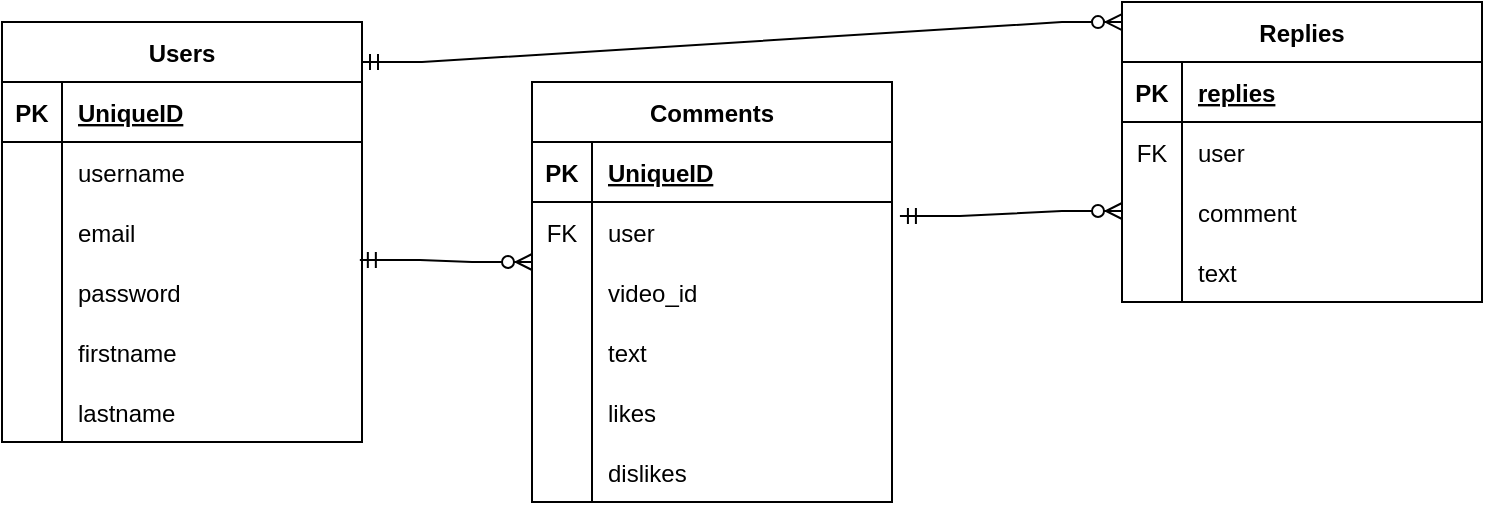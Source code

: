 <mxfile version="20.8.16" type="device"><diagram id="R2lEEEUBdFMjLlhIrx00" name="Page-1"><mxGraphModel dx="882" dy="587" grid="1" gridSize="10" guides="1" tooltips="1" connect="1" arrows="1" fold="1" page="1" pageScale="1" pageWidth="850" pageHeight="1100" math="0" shadow="0" extFonts="Permanent Marker^https://fonts.googleapis.com/css?family=Permanent+Marker"><root><mxCell id="0"/><mxCell id="1" parent="0"/><mxCell id="QvR2KxGY77P655s5wqpy-1" value="Comments" style="shape=table;startSize=30;container=1;collapsible=1;childLayout=tableLayout;fixedRows=1;rowLines=0;fontStyle=1;align=center;resizeLast=1;" vertex="1" parent="1"><mxGeometry x="335" y="260" width="180" height="210" as="geometry"/></mxCell><mxCell id="QvR2KxGY77P655s5wqpy-2" value="" style="shape=tableRow;horizontal=0;startSize=0;swimlaneHead=0;swimlaneBody=0;fillColor=none;collapsible=0;dropTarget=0;points=[[0,0.5],[1,0.5]];portConstraint=eastwest;top=0;left=0;right=0;bottom=1;" vertex="1" parent="QvR2KxGY77P655s5wqpy-1"><mxGeometry y="30" width="180" height="30" as="geometry"/></mxCell><mxCell id="QvR2KxGY77P655s5wqpy-3" value="PK" style="shape=partialRectangle;connectable=0;fillColor=none;top=0;left=0;bottom=0;right=0;fontStyle=1;overflow=hidden;" vertex="1" parent="QvR2KxGY77P655s5wqpy-2"><mxGeometry width="30" height="30" as="geometry"><mxRectangle width="30" height="30" as="alternateBounds"/></mxGeometry></mxCell><mxCell id="QvR2KxGY77P655s5wqpy-4" value="UniqueID" style="shape=partialRectangle;connectable=0;fillColor=none;top=0;left=0;bottom=0;right=0;align=left;spacingLeft=6;fontStyle=5;overflow=hidden;" vertex="1" parent="QvR2KxGY77P655s5wqpy-2"><mxGeometry x="30" width="150" height="30" as="geometry"><mxRectangle width="150" height="30" as="alternateBounds"/></mxGeometry></mxCell><mxCell id="QvR2KxGY77P655s5wqpy-5" value="" style="shape=tableRow;horizontal=0;startSize=0;swimlaneHead=0;swimlaneBody=0;fillColor=none;collapsible=0;dropTarget=0;points=[[0,0.5],[1,0.5]];portConstraint=eastwest;top=0;left=0;right=0;bottom=0;" vertex="1" parent="QvR2KxGY77P655s5wqpy-1"><mxGeometry y="60" width="180" height="30" as="geometry"/></mxCell><mxCell id="QvR2KxGY77P655s5wqpy-6" value="FK" style="shape=partialRectangle;connectable=0;fillColor=none;top=0;left=0;bottom=0;right=0;editable=1;overflow=hidden;" vertex="1" parent="QvR2KxGY77P655s5wqpy-5"><mxGeometry width="30" height="30" as="geometry"><mxRectangle width="30" height="30" as="alternateBounds"/></mxGeometry></mxCell><mxCell id="QvR2KxGY77P655s5wqpy-7" value="user" style="shape=partialRectangle;connectable=0;fillColor=none;top=0;left=0;bottom=0;right=0;align=left;spacingLeft=6;overflow=hidden;" vertex="1" parent="QvR2KxGY77P655s5wqpy-5"><mxGeometry x="30" width="150" height="30" as="geometry"><mxRectangle width="150" height="30" as="alternateBounds"/></mxGeometry></mxCell><mxCell id="QvR2KxGY77P655s5wqpy-8" value="" style="shape=tableRow;horizontal=0;startSize=0;swimlaneHead=0;swimlaneBody=0;fillColor=none;collapsible=0;dropTarget=0;points=[[0,0.5],[1,0.5]];portConstraint=eastwest;top=0;left=0;right=0;bottom=0;" vertex="1" parent="QvR2KxGY77P655s5wqpy-1"><mxGeometry y="90" width="180" height="30" as="geometry"/></mxCell><mxCell id="QvR2KxGY77P655s5wqpy-9" value="" style="shape=partialRectangle;connectable=0;fillColor=none;top=0;left=0;bottom=0;right=0;editable=1;overflow=hidden;" vertex="1" parent="QvR2KxGY77P655s5wqpy-8"><mxGeometry width="30" height="30" as="geometry"><mxRectangle width="30" height="30" as="alternateBounds"/></mxGeometry></mxCell><mxCell id="QvR2KxGY77P655s5wqpy-10" value="video_id" style="shape=partialRectangle;connectable=0;fillColor=none;top=0;left=0;bottom=0;right=0;align=left;spacingLeft=6;overflow=hidden;" vertex="1" parent="QvR2KxGY77P655s5wqpy-8"><mxGeometry x="30" width="150" height="30" as="geometry"><mxRectangle width="150" height="30" as="alternateBounds"/></mxGeometry></mxCell><mxCell id="QvR2KxGY77P655s5wqpy-11" value="" style="shape=tableRow;horizontal=0;startSize=0;swimlaneHead=0;swimlaneBody=0;fillColor=none;collapsible=0;dropTarget=0;points=[[0,0.5],[1,0.5]];portConstraint=eastwest;top=0;left=0;right=0;bottom=0;" vertex="1" parent="QvR2KxGY77P655s5wqpy-1"><mxGeometry y="120" width="180" height="30" as="geometry"/></mxCell><mxCell id="QvR2KxGY77P655s5wqpy-12" value="" style="shape=partialRectangle;connectable=0;fillColor=none;top=0;left=0;bottom=0;right=0;editable=1;overflow=hidden;" vertex="1" parent="QvR2KxGY77P655s5wqpy-11"><mxGeometry width="30" height="30" as="geometry"><mxRectangle width="30" height="30" as="alternateBounds"/></mxGeometry></mxCell><mxCell id="QvR2KxGY77P655s5wqpy-13" value="text" style="shape=partialRectangle;connectable=0;fillColor=none;top=0;left=0;bottom=0;right=0;align=left;spacingLeft=6;overflow=hidden;" vertex="1" parent="QvR2KxGY77P655s5wqpy-11"><mxGeometry x="30" width="150" height="30" as="geometry"><mxRectangle width="150" height="30" as="alternateBounds"/></mxGeometry></mxCell><mxCell id="QvR2KxGY77P655s5wqpy-49" value="" style="shape=tableRow;horizontal=0;startSize=0;swimlaneHead=0;swimlaneBody=0;fillColor=none;collapsible=0;dropTarget=0;points=[[0,0.5],[1,0.5]];portConstraint=eastwest;top=0;left=0;right=0;bottom=0;" vertex="1" parent="QvR2KxGY77P655s5wqpy-1"><mxGeometry y="150" width="180" height="30" as="geometry"/></mxCell><mxCell id="QvR2KxGY77P655s5wqpy-50" value="" style="shape=partialRectangle;connectable=0;fillColor=none;top=0;left=0;bottom=0;right=0;editable=1;overflow=hidden;" vertex="1" parent="QvR2KxGY77P655s5wqpy-49"><mxGeometry width="30" height="30" as="geometry"><mxRectangle width="30" height="30" as="alternateBounds"/></mxGeometry></mxCell><mxCell id="QvR2KxGY77P655s5wqpy-51" value="likes" style="shape=partialRectangle;connectable=0;fillColor=none;top=0;left=0;bottom=0;right=0;align=left;spacingLeft=6;overflow=hidden;" vertex="1" parent="QvR2KxGY77P655s5wqpy-49"><mxGeometry x="30" width="150" height="30" as="geometry"><mxRectangle width="150" height="30" as="alternateBounds"/></mxGeometry></mxCell><mxCell id="QvR2KxGY77P655s5wqpy-52" value="" style="shape=tableRow;horizontal=0;startSize=0;swimlaneHead=0;swimlaneBody=0;fillColor=none;collapsible=0;dropTarget=0;points=[[0,0.5],[1,0.5]];portConstraint=eastwest;top=0;left=0;right=0;bottom=0;" vertex="1" parent="QvR2KxGY77P655s5wqpy-1"><mxGeometry y="180" width="180" height="30" as="geometry"/></mxCell><mxCell id="QvR2KxGY77P655s5wqpy-53" value="" style="shape=partialRectangle;connectable=0;fillColor=none;top=0;left=0;bottom=0;right=0;editable=1;overflow=hidden;" vertex="1" parent="QvR2KxGY77P655s5wqpy-52"><mxGeometry width="30" height="30" as="geometry"><mxRectangle width="30" height="30" as="alternateBounds"/></mxGeometry></mxCell><mxCell id="QvR2KxGY77P655s5wqpy-54" value="dislikes" style="shape=partialRectangle;connectable=0;fillColor=none;top=0;left=0;bottom=0;right=0;align=left;spacingLeft=6;overflow=hidden;" vertex="1" parent="QvR2KxGY77P655s5wqpy-52"><mxGeometry x="30" width="150" height="30" as="geometry"><mxRectangle width="150" height="30" as="alternateBounds"/></mxGeometry></mxCell><mxCell id="QvR2KxGY77P655s5wqpy-14" value="Replies" style="shape=table;startSize=30;container=1;collapsible=1;childLayout=tableLayout;fixedRows=1;rowLines=0;fontStyle=1;align=center;resizeLast=1;" vertex="1" parent="1"><mxGeometry x="630" y="220" width="180" height="150" as="geometry"/></mxCell><mxCell id="QvR2KxGY77P655s5wqpy-15" value="" style="shape=tableRow;horizontal=0;startSize=0;swimlaneHead=0;swimlaneBody=0;fillColor=none;collapsible=0;dropTarget=0;points=[[0,0.5],[1,0.5]];portConstraint=eastwest;top=0;left=0;right=0;bottom=1;" vertex="1" parent="QvR2KxGY77P655s5wqpy-14"><mxGeometry y="30" width="180" height="30" as="geometry"/></mxCell><mxCell id="QvR2KxGY77P655s5wqpy-16" value="PK" style="shape=partialRectangle;connectable=0;fillColor=none;top=0;left=0;bottom=0;right=0;fontStyle=1;overflow=hidden;" vertex="1" parent="QvR2KxGY77P655s5wqpy-15"><mxGeometry width="30" height="30" as="geometry"><mxRectangle width="30" height="30" as="alternateBounds"/></mxGeometry></mxCell><mxCell id="QvR2KxGY77P655s5wqpy-17" value="replies" style="shape=partialRectangle;connectable=0;fillColor=none;top=0;left=0;bottom=0;right=0;align=left;spacingLeft=6;fontStyle=5;overflow=hidden;" vertex="1" parent="QvR2KxGY77P655s5wqpy-15"><mxGeometry x="30" width="150" height="30" as="geometry"><mxRectangle width="150" height="30" as="alternateBounds"/></mxGeometry></mxCell><mxCell id="QvR2KxGY77P655s5wqpy-18" value="" style="shape=tableRow;horizontal=0;startSize=0;swimlaneHead=0;swimlaneBody=0;fillColor=none;collapsible=0;dropTarget=0;points=[[0,0.5],[1,0.5]];portConstraint=eastwest;top=0;left=0;right=0;bottom=0;" vertex="1" parent="QvR2KxGY77P655s5wqpy-14"><mxGeometry y="60" width="180" height="30" as="geometry"/></mxCell><mxCell id="QvR2KxGY77P655s5wqpy-19" value="FK" style="shape=partialRectangle;connectable=0;fillColor=none;top=0;left=0;bottom=0;right=0;editable=1;overflow=hidden;" vertex="1" parent="QvR2KxGY77P655s5wqpy-18"><mxGeometry width="30" height="30" as="geometry"><mxRectangle width="30" height="30" as="alternateBounds"/></mxGeometry></mxCell><mxCell id="QvR2KxGY77P655s5wqpy-20" value="user" style="shape=partialRectangle;connectable=0;fillColor=none;top=0;left=0;bottom=0;right=0;align=left;spacingLeft=6;overflow=hidden;" vertex="1" parent="QvR2KxGY77P655s5wqpy-18"><mxGeometry x="30" width="150" height="30" as="geometry"><mxRectangle width="150" height="30" as="alternateBounds"/></mxGeometry></mxCell><mxCell id="QvR2KxGY77P655s5wqpy-21" value="" style="shape=tableRow;horizontal=0;startSize=0;swimlaneHead=0;swimlaneBody=0;fillColor=none;collapsible=0;dropTarget=0;points=[[0,0.5],[1,0.5]];portConstraint=eastwest;top=0;left=0;right=0;bottom=0;" vertex="1" parent="QvR2KxGY77P655s5wqpy-14"><mxGeometry y="90" width="180" height="30" as="geometry"/></mxCell><mxCell id="QvR2KxGY77P655s5wqpy-22" value="" style="shape=partialRectangle;connectable=0;fillColor=none;top=0;left=0;bottom=0;right=0;editable=1;overflow=hidden;" vertex="1" parent="QvR2KxGY77P655s5wqpy-21"><mxGeometry width="30" height="30" as="geometry"><mxRectangle width="30" height="30" as="alternateBounds"/></mxGeometry></mxCell><mxCell id="QvR2KxGY77P655s5wqpy-23" value="comment" style="shape=partialRectangle;connectable=0;fillColor=none;top=0;left=0;bottom=0;right=0;align=left;spacingLeft=6;overflow=hidden;" vertex="1" parent="QvR2KxGY77P655s5wqpy-21"><mxGeometry x="30" width="150" height="30" as="geometry"><mxRectangle width="150" height="30" as="alternateBounds"/></mxGeometry></mxCell><mxCell id="QvR2KxGY77P655s5wqpy-24" value="" style="shape=tableRow;horizontal=0;startSize=0;swimlaneHead=0;swimlaneBody=0;fillColor=none;collapsible=0;dropTarget=0;points=[[0,0.5],[1,0.5]];portConstraint=eastwest;top=0;left=0;right=0;bottom=0;" vertex="1" parent="QvR2KxGY77P655s5wqpy-14"><mxGeometry y="120" width="180" height="30" as="geometry"/></mxCell><mxCell id="QvR2KxGY77P655s5wqpy-25" value="" style="shape=partialRectangle;connectable=0;fillColor=none;top=0;left=0;bottom=0;right=0;editable=1;overflow=hidden;" vertex="1" parent="QvR2KxGY77P655s5wqpy-24"><mxGeometry width="30" height="30" as="geometry"><mxRectangle width="30" height="30" as="alternateBounds"/></mxGeometry></mxCell><mxCell id="QvR2KxGY77P655s5wqpy-26" value="text" style="shape=partialRectangle;connectable=0;fillColor=none;top=0;left=0;bottom=0;right=0;align=left;spacingLeft=6;overflow=hidden;" vertex="1" parent="QvR2KxGY77P655s5wqpy-24"><mxGeometry x="30" width="150" height="30" as="geometry"><mxRectangle width="150" height="30" as="alternateBounds"/></mxGeometry></mxCell><mxCell id="QvR2KxGY77P655s5wqpy-27" value="Users" style="shape=table;startSize=30;container=1;collapsible=1;childLayout=tableLayout;fixedRows=1;rowLines=0;fontStyle=1;align=center;resizeLast=1;" vertex="1" parent="1"><mxGeometry x="70" y="230" width="180" height="210" as="geometry"><mxRectangle x="70" y="230" width="70" height="30" as="alternateBounds"/></mxGeometry></mxCell><mxCell id="QvR2KxGY77P655s5wqpy-28" value="" style="shape=tableRow;horizontal=0;startSize=0;swimlaneHead=0;swimlaneBody=0;fillColor=none;collapsible=0;dropTarget=0;points=[[0,0.5],[1,0.5]];portConstraint=eastwest;top=0;left=0;right=0;bottom=1;" vertex="1" parent="QvR2KxGY77P655s5wqpy-27"><mxGeometry y="30" width="180" height="30" as="geometry"/></mxCell><mxCell id="QvR2KxGY77P655s5wqpy-29" value="PK" style="shape=partialRectangle;connectable=0;fillColor=none;top=0;left=0;bottom=0;right=0;fontStyle=1;overflow=hidden;" vertex="1" parent="QvR2KxGY77P655s5wqpy-28"><mxGeometry width="30" height="30" as="geometry"><mxRectangle width="30" height="30" as="alternateBounds"/></mxGeometry></mxCell><mxCell id="QvR2KxGY77P655s5wqpy-30" value="UniqueID" style="shape=partialRectangle;connectable=0;fillColor=none;top=0;left=0;bottom=0;right=0;align=left;spacingLeft=6;fontStyle=5;overflow=hidden;" vertex="1" parent="QvR2KxGY77P655s5wqpy-28"><mxGeometry x="30" width="150" height="30" as="geometry"><mxRectangle width="150" height="30" as="alternateBounds"/></mxGeometry></mxCell><mxCell id="QvR2KxGY77P655s5wqpy-31" value="" style="shape=tableRow;horizontal=0;startSize=0;swimlaneHead=0;swimlaneBody=0;fillColor=none;collapsible=0;dropTarget=0;points=[[0,0.5],[1,0.5]];portConstraint=eastwest;top=0;left=0;right=0;bottom=0;" vertex="1" parent="QvR2KxGY77P655s5wqpy-27"><mxGeometry y="60" width="180" height="30" as="geometry"/></mxCell><mxCell id="QvR2KxGY77P655s5wqpy-32" value="" style="shape=partialRectangle;connectable=0;fillColor=none;top=0;left=0;bottom=0;right=0;editable=1;overflow=hidden;" vertex="1" parent="QvR2KxGY77P655s5wqpy-31"><mxGeometry width="30" height="30" as="geometry"><mxRectangle width="30" height="30" as="alternateBounds"/></mxGeometry></mxCell><mxCell id="QvR2KxGY77P655s5wqpy-33" value="username" style="shape=partialRectangle;connectable=0;fillColor=none;top=0;left=0;bottom=0;right=0;align=left;spacingLeft=6;overflow=hidden;" vertex="1" parent="QvR2KxGY77P655s5wqpy-31"><mxGeometry x="30" width="150" height="30" as="geometry"><mxRectangle width="150" height="30" as="alternateBounds"/></mxGeometry></mxCell><mxCell id="QvR2KxGY77P655s5wqpy-34" value="" style="shape=tableRow;horizontal=0;startSize=0;swimlaneHead=0;swimlaneBody=0;fillColor=none;collapsible=0;dropTarget=0;points=[[0,0.5],[1,0.5]];portConstraint=eastwest;top=0;left=0;right=0;bottom=0;" vertex="1" parent="QvR2KxGY77P655s5wqpy-27"><mxGeometry y="90" width="180" height="30" as="geometry"/></mxCell><mxCell id="QvR2KxGY77P655s5wqpy-35" value="" style="shape=partialRectangle;connectable=0;fillColor=none;top=0;left=0;bottom=0;right=0;editable=1;overflow=hidden;" vertex="1" parent="QvR2KxGY77P655s5wqpy-34"><mxGeometry width="30" height="30" as="geometry"><mxRectangle width="30" height="30" as="alternateBounds"/></mxGeometry></mxCell><mxCell id="QvR2KxGY77P655s5wqpy-36" value="email" style="shape=partialRectangle;connectable=0;fillColor=none;top=0;left=0;bottom=0;right=0;align=left;spacingLeft=6;overflow=hidden;" vertex="1" parent="QvR2KxGY77P655s5wqpy-34"><mxGeometry x="30" width="150" height="30" as="geometry"><mxRectangle width="150" height="30" as="alternateBounds"/></mxGeometry></mxCell><mxCell id="QvR2KxGY77P655s5wqpy-37" value="" style="shape=tableRow;horizontal=0;startSize=0;swimlaneHead=0;swimlaneBody=0;fillColor=none;collapsible=0;dropTarget=0;points=[[0,0.5],[1,0.5]];portConstraint=eastwest;top=0;left=0;right=0;bottom=0;" vertex="1" parent="QvR2KxGY77P655s5wqpy-27"><mxGeometry y="120" width="180" height="30" as="geometry"/></mxCell><mxCell id="QvR2KxGY77P655s5wqpy-38" value="" style="shape=partialRectangle;connectable=0;fillColor=none;top=0;left=0;bottom=0;right=0;editable=1;overflow=hidden;" vertex="1" parent="QvR2KxGY77P655s5wqpy-37"><mxGeometry width="30" height="30" as="geometry"><mxRectangle width="30" height="30" as="alternateBounds"/></mxGeometry></mxCell><mxCell id="QvR2KxGY77P655s5wqpy-39" value="password" style="shape=partialRectangle;connectable=0;fillColor=none;top=0;left=0;bottom=0;right=0;align=left;spacingLeft=6;overflow=hidden;" vertex="1" parent="QvR2KxGY77P655s5wqpy-37"><mxGeometry x="30" width="150" height="30" as="geometry"><mxRectangle width="150" height="30" as="alternateBounds"/></mxGeometry></mxCell><mxCell id="QvR2KxGY77P655s5wqpy-40" value="" style="shape=tableRow;horizontal=0;startSize=0;swimlaneHead=0;swimlaneBody=0;fillColor=none;collapsible=0;dropTarget=0;points=[[0,0.5],[1,0.5]];portConstraint=eastwest;top=0;left=0;right=0;bottom=0;" vertex="1" parent="QvR2KxGY77P655s5wqpy-27"><mxGeometry y="150" width="180" height="30" as="geometry"/></mxCell><mxCell id="QvR2KxGY77P655s5wqpy-41" value="" style="shape=partialRectangle;connectable=0;fillColor=none;top=0;left=0;bottom=0;right=0;editable=1;overflow=hidden;" vertex="1" parent="QvR2KxGY77P655s5wqpy-40"><mxGeometry width="30" height="30" as="geometry"><mxRectangle width="30" height="30" as="alternateBounds"/></mxGeometry></mxCell><mxCell id="QvR2KxGY77P655s5wqpy-42" value="firstname" style="shape=partialRectangle;connectable=0;fillColor=none;top=0;left=0;bottom=0;right=0;align=left;spacingLeft=6;overflow=hidden;" vertex="1" parent="QvR2KxGY77P655s5wqpy-40"><mxGeometry x="30" width="150" height="30" as="geometry"><mxRectangle width="150" height="30" as="alternateBounds"/></mxGeometry></mxCell><mxCell id="QvR2KxGY77P655s5wqpy-43" value="" style="shape=tableRow;horizontal=0;startSize=0;swimlaneHead=0;swimlaneBody=0;fillColor=none;collapsible=0;dropTarget=0;points=[[0,0.5],[1,0.5]];portConstraint=eastwest;top=0;left=0;right=0;bottom=0;" vertex="1" parent="QvR2KxGY77P655s5wqpy-27"><mxGeometry y="180" width="180" height="30" as="geometry"/></mxCell><mxCell id="QvR2KxGY77P655s5wqpy-44" value="" style="shape=partialRectangle;connectable=0;fillColor=none;top=0;left=0;bottom=0;right=0;editable=1;overflow=hidden;" vertex="1" parent="QvR2KxGY77P655s5wqpy-43"><mxGeometry width="30" height="30" as="geometry"><mxRectangle width="30" height="30" as="alternateBounds"/></mxGeometry></mxCell><mxCell id="QvR2KxGY77P655s5wqpy-45" value="lastname" style="shape=partialRectangle;connectable=0;fillColor=none;top=0;left=0;bottom=0;right=0;align=left;spacingLeft=6;overflow=hidden;" vertex="1" parent="QvR2KxGY77P655s5wqpy-43"><mxGeometry x="30" width="150" height="30" as="geometry"><mxRectangle width="150" height="30" as="alternateBounds"/></mxGeometry></mxCell><mxCell id="QvR2KxGY77P655s5wqpy-47" value="" style="edgeStyle=entityRelationEdgeStyle;fontSize=12;html=1;endArrow=ERzeroToMany;startArrow=ERmandOne;rounded=0;exitX=0.994;exitY=-0.033;exitDx=0;exitDy=0;exitPerimeter=0;" edge="1" parent="1" source="QvR2KxGY77P655s5wqpy-37"><mxGeometry width="100" height="100" relative="1" as="geometry"><mxPoint x="255" y="350" as="sourcePoint"/><mxPoint x="335" y="350" as="targetPoint"/></mxGeometry></mxCell><mxCell id="QvR2KxGY77P655s5wqpy-48" value="" style="edgeStyle=entityRelationEdgeStyle;fontSize=12;html=1;endArrow=ERzeroToMany;startArrow=ERmandOne;rounded=0;exitX=1.022;exitY=0.233;exitDx=0;exitDy=0;exitPerimeter=0;" edge="1" parent="1" source="QvR2KxGY77P655s5wqpy-5"><mxGeometry width="100" height="100" relative="1" as="geometry"><mxPoint x="530" y="324.5" as="sourcePoint"/><mxPoint x="630" y="324.5" as="targetPoint"/></mxGeometry></mxCell><mxCell id="QvR2KxGY77P655s5wqpy-68" value="" style="edgeStyle=entityRelationEdgeStyle;fontSize=12;html=1;endArrow=ERzeroToMany;startArrow=ERmandOne;rounded=0;entryX=0;entryY=0.067;entryDx=0;entryDy=0;entryPerimeter=0;" edge="1" parent="1" target="QvR2KxGY77P655s5wqpy-14"><mxGeometry width="100" height="100" relative="1" as="geometry"><mxPoint x="250" y="250" as="sourcePoint"/><mxPoint x="620" y="250" as="targetPoint"/></mxGeometry></mxCell></root></mxGraphModel></diagram></mxfile>